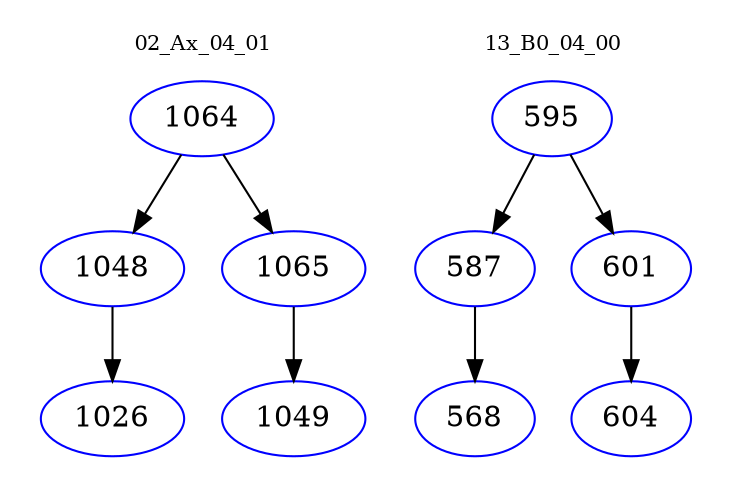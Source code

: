 digraph{
subgraph cluster_0 {
color = white
label = "02_Ax_04_01";
fontsize=10;
T0_1064 [label="1064", color="blue"]
T0_1064 -> T0_1048 [color="black"]
T0_1048 [label="1048", color="blue"]
T0_1048 -> T0_1026 [color="black"]
T0_1026 [label="1026", color="blue"]
T0_1064 -> T0_1065 [color="black"]
T0_1065 [label="1065", color="blue"]
T0_1065 -> T0_1049 [color="black"]
T0_1049 [label="1049", color="blue"]
}
subgraph cluster_1 {
color = white
label = "13_B0_04_00";
fontsize=10;
T1_595 [label="595", color="blue"]
T1_595 -> T1_587 [color="black"]
T1_587 [label="587", color="blue"]
T1_587 -> T1_568 [color="black"]
T1_568 [label="568", color="blue"]
T1_595 -> T1_601 [color="black"]
T1_601 [label="601", color="blue"]
T1_601 -> T1_604 [color="black"]
T1_604 [label="604", color="blue"]
}
}
